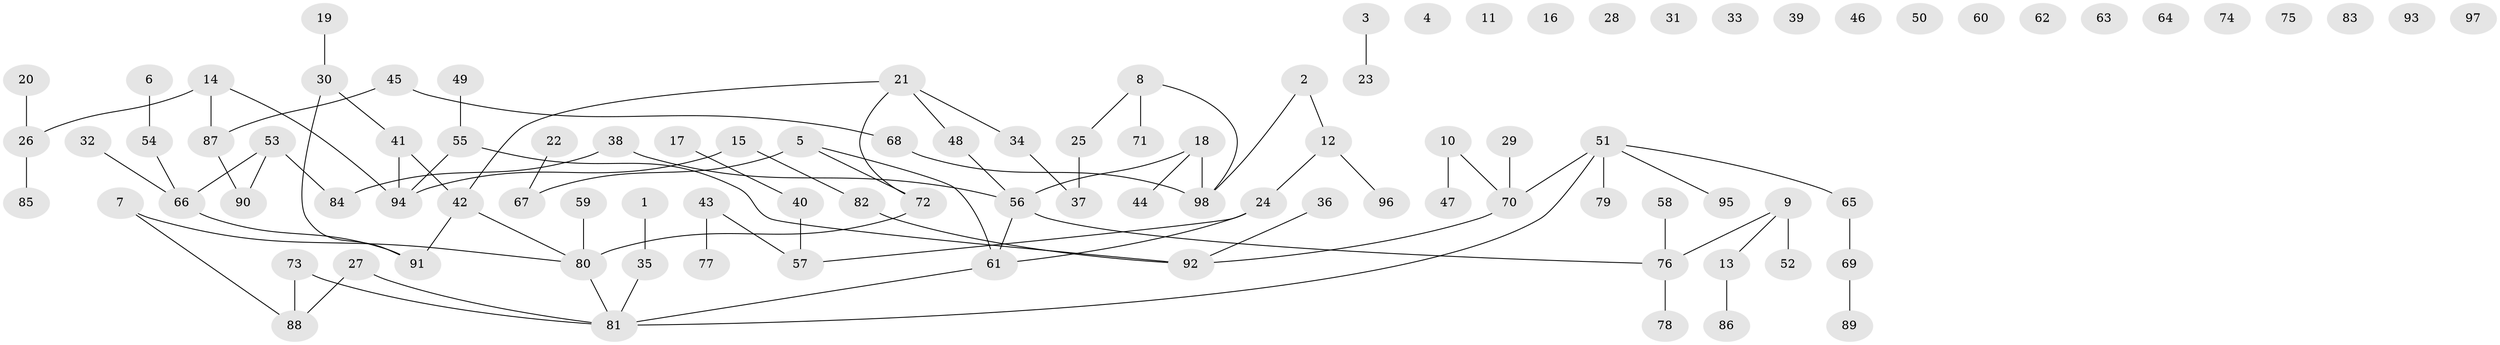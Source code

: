 // Generated by graph-tools (version 1.1) at 2025/00/03/09/25 03:00:50]
// undirected, 98 vertices, 91 edges
graph export_dot {
graph [start="1"]
  node [color=gray90,style=filled];
  1;
  2;
  3;
  4;
  5;
  6;
  7;
  8;
  9;
  10;
  11;
  12;
  13;
  14;
  15;
  16;
  17;
  18;
  19;
  20;
  21;
  22;
  23;
  24;
  25;
  26;
  27;
  28;
  29;
  30;
  31;
  32;
  33;
  34;
  35;
  36;
  37;
  38;
  39;
  40;
  41;
  42;
  43;
  44;
  45;
  46;
  47;
  48;
  49;
  50;
  51;
  52;
  53;
  54;
  55;
  56;
  57;
  58;
  59;
  60;
  61;
  62;
  63;
  64;
  65;
  66;
  67;
  68;
  69;
  70;
  71;
  72;
  73;
  74;
  75;
  76;
  77;
  78;
  79;
  80;
  81;
  82;
  83;
  84;
  85;
  86;
  87;
  88;
  89;
  90;
  91;
  92;
  93;
  94;
  95;
  96;
  97;
  98;
  1 -- 35;
  2 -- 12;
  2 -- 98;
  3 -- 23;
  5 -- 61;
  5 -- 67;
  5 -- 72;
  6 -- 54;
  7 -- 80;
  7 -- 88;
  8 -- 25;
  8 -- 71;
  8 -- 98;
  9 -- 13;
  9 -- 52;
  9 -- 76;
  10 -- 47;
  10 -- 70;
  12 -- 24;
  12 -- 96;
  13 -- 86;
  14 -- 26;
  14 -- 87;
  14 -- 94;
  15 -- 82;
  15 -- 94;
  17 -- 40;
  18 -- 44;
  18 -- 56;
  18 -- 98;
  19 -- 30;
  20 -- 26;
  21 -- 34;
  21 -- 42;
  21 -- 48;
  21 -- 72;
  22 -- 67;
  24 -- 57;
  24 -- 61;
  25 -- 37;
  26 -- 85;
  27 -- 81;
  27 -- 88;
  29 -- 70;
  30 -- 41;
  30 -- 91;
  32 -- 66;
  34 -- 37;
  35 -- 81;
  36 -- 92;
  38 -- 56;
  38 -- 84;
  40 -- 57;
  41 -- 42;
  41 -- 94;
  42 -- 80;
  42 -- 91;
  43 -- 57;
  43 -- 77;
  45 -- 68;
  45 -- 87;
  48 -- 56;
  49 -- 55;
  51 -- 65;
  51 -- 70;
  51 -- 79;
  51 -- 81;
  51 -- 95;
  53 -- 66;
  53 -- 84;
  53 -- 90;
  54 -- 66;
  55 -- 92;
  55 -- 94;
  56 -- 61;
  56 -- 76;
  58 -- 76;
  59 -- 80;
  61 -- 81;
  65 -- 69;
  66 -- 91;
  68 -- 98;
  69 -- 89;
  70 -- 92;
  72 -- 80;
  73 -- 81;
  73 -- 88;
  76 -- 78;
  80 -- 81;
  82 -- 92;
  87 -- 90;
}
